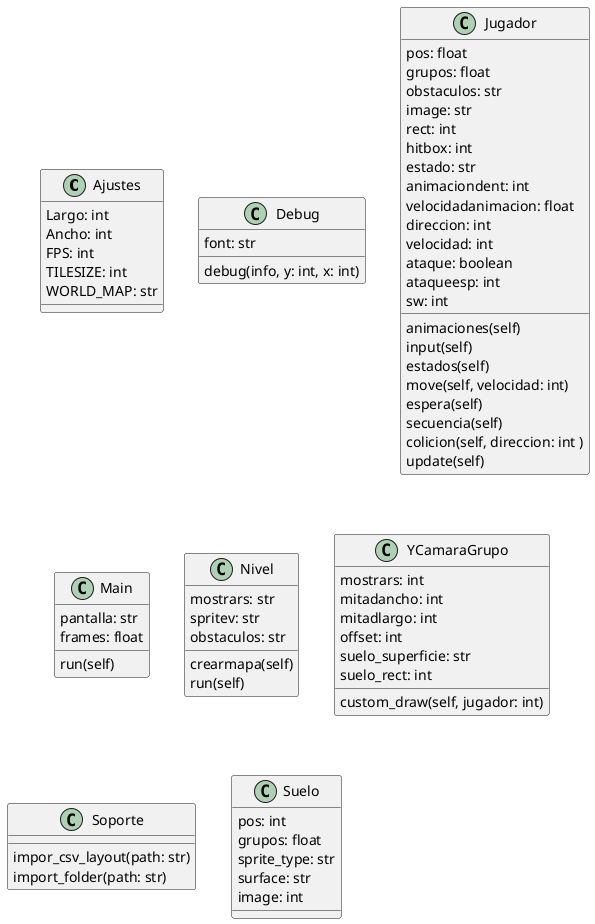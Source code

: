 @startuml Quimbamba
class Ajustes{
Largo: int
Ancho: int
FPS: int
TILESIZE: int
WORLD_MAP: str
}

class Debug{
font: str
debug(info, y: int, x: int)
}

class Jugador{
pos: float
grupos: float
obstaculos: str
image: str
rect: int
hitbox: int
estado: str
animaciondent: int
velocidadanimacion: float
direccion: int
velocidad: int
ataque: boolean
ataqueesp: int
sw: int
animaciones(self)
input(self)
estados(self)
move(self, velocidad: int)
espera(self)
secuencia(self)
colicion(self, direccion: int )
update(self)
}
        
class Main{
pantalla: str
frames: float
run(self)
}

class Nivel{
mostrars: str
spritev: str
obstaculos: str
crearmapa(self)
run(self)
}
class YCamaraGrupo{
mostrars: int
mitadancho: int
mitadlargo: int
offset: int
suelo_superficie: str
suelo_rect: int
custom_draw(self, jugador: int)
}
class Soporte{
impor_csv_layout(path: str)
import_folder(path: str)
}

class Suelo{
pos: int
grupos: float
sprite_type: str
surface: str
image: int

}

